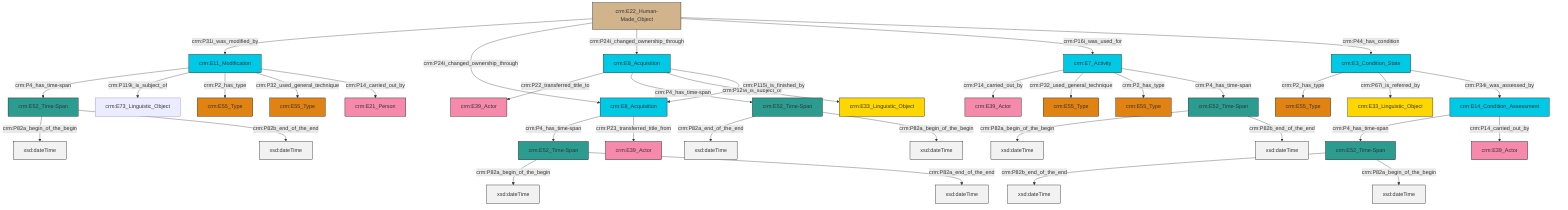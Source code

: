 graph TD
classDef Literal fill:#f2f2f2,stroke:#000000;
classDef CRM_Entity fill:#FFFFFF,stroke:#000000;
classDef Temporal_Entity fill:#00C9E6, stroke:#000000;
classDef Type fill:#E18312, stroke:#000000;
classDef Time-Span fill:#2C9C91, stroke:#000000;
classDef Appellation fill:#FFEB7F, stroke:#000000;
classDef Place fill:#008836, stroke:#000000;
classDef Persistent_Item fill:#B266B2, stroke:#000000;
classDef Conceptual_Object fill:#FFD700, stroke:#000000;
classDef Physical_Thing fill:#D2B48C, stroke:#000000;
classDef Actor fill:#f58aad, stroke:#000000;
classDef PC_Classes fill:#4ce600, stroke:#000000;
classDef Multi fill:#cccccc,stroke:#000000;

0["crm:E3_Condition_State"]:::Temporal_Entity -->|crm:P2_has_type| 1["crm:E55_Type"]:::Type
4["crm:E7_Activity"]:::Temporal_Entity -->|crm:P14_carried_out_by| 5["crm:E39_Actor"]:::Actor
6["crm:E22_Human-Made_Object"]:::Physical_Thing -->|crm:P31i_was_modified_by| 7["crm:E11_Modification"]:::Temporal_Entity
8["crm:E52_Time-Span"]:::Time-Span -->|crm:P82b_end_of_the_end| 9[xsd:dateTime]:::Literal
4["crm:E7_Activity"]:::Temporal_Entity -->|crm:P32_used_general_technique| 11["crm:E55_Type"]:::Type
12["crm:E52_Time-Span"]:::Time-Span -->|crm:P82a_begin_of_the_begin| 13[xsd:dateTime]:::Literal
7["crm:E11_Modification"]:::Temporal_Entity -->|crm:P4_has_time-span| 15["crm:E52_Time-Span"]:::Time-Span
16["crm:E8_Acquisition"]:::Temporal_Entity -->|crm:P22_transferred_title_to| 17["crm:E39_Actor"]:::Actor
6["crm:E22_Human-Made_Object"]:::Physical_Thing -->|crm:P24i_changed_ownership_through| 18["crm:E8_Acquisition"]:::Temporal_Entity
4["crm:E7_Activity"]:::Temporal_Entity -->|crm:P2_has_type| 19["crm:E55_Type"]:::Type
21["crm:E52_Time-Span"]:::Time-Span -->|crm:P82a_end_of_the_end| 22[xsd:dateTime]:::Literal
12["crm:E52_Time-Span"]:::Time-Span -->|crm:P82b_end_of_the_end| 23[xsd:dateTime]:::Literal
15["crm:E52_Time-Span"]:::Time-Span -->|crm:P82a_begin_of_the_begin| 26[xsd:dateTime]:::Literal
0["crm:E3_Condition_State"]:::Temporal_Entity -->|crm:P67i_is_referred_by| 29["crm:E33_Linguistic_Object"]:::Conceptual_Object
30["crm:E52_Time-Span"]:::Time-Span -->|crm:P82a_begin_of_the_begin| 31[xsd:dateTime]:::Literal
6["crm:E22_Human-Made_Object"]:::Physical_Thing -->|crm:P24i_changed_ownership_through| 16["crm:E8_Acquisition"]:::Temporal_Entity
16["crm:E8_Acquisition"]:::Temporal_Entity -->|crm:P4_has_time-span| 21["crm:E52_Time-Span"]:::Time-Span
4["crm:E7_Activity"]:::Temporal_Entity -->|crm:P4_has_time-span| 12["crm:E52_Time-Span"]:::Time-Span
38["crm:E14_Condition_Assessment"]:::Temporal_Entity -->|crm:P4_has_time-span| 8["crm:E52_Time-Span"]:::Time-Span
0["crm:E3_Condition_State"]:::Temporal_Entity -->|crm:P34i_was_assessed_by| 38["crm:E14_Condition_Assessment"]:::Temporal_Entity
18["crm:E8_Acquisition"]:::Temporal_Entity -->|crm:P4_has_time-span| 30["crm:E52_Time-Span"]:::Time-Span
6["crm:E22_Human-Made_Object"]:::Physical_Thing -->|crm:P16i_was_used_for| 4["crm:E7_Activity"]:::Temporal_Entity
16["crm:E8_Acquisition"]:::Temporal_Entity -->|crm:P129i_is_subject_of| 44["crm:E33_Linguistic_Object"]:::Conceptual_Object
8["crm:E52_Time-Span"]:::Time-Span -->|crm:P82a_begin_of_the_begin| 45[xsd:dateTime]:::Literal
15["crm:E52_Time-Span"]:::Time-Span -->|crm:P82b_end_of_the_end| 47[xsd:dateTime]:::Literal
21["crm:E52_Time-Span"]:::Time-Span -->|crm:P82a_begin_of_the_begin| 52[xsd:dateTime]:::Literal
6["crm:E22_Human-Made_Object"]:::Physical_Thing -->|crm:P44_has_condition| 0["crm:E3_Condition_State"]:::Temporal_Entity
7["crm:E11_Modification"]:::Temporal_Entity -->|crm:P119i_is_subject_of| 2["crm:E73_Linguistic_Object"]:::Default
7["crm:E11_Modification"]:::Temporal_Entity -->|crm:P2_has_type| 27["crm:E55_Type"]:::Type
30["crm:E52_Time-Span"]:::Time-Span -->|crm:P82a_end_of_the_end| 57[xsd:dateTime]:::Literal
7["crm:E11_Modification"]:::Temporal_Entity -->|crm:P32_used_general_technique| 34["crm:E55_Type"]:::Type
16["crm:E8_Acquisition"]:::Temporal_Entity -->|crm:P115i_is_finished_by| 18["crm:E8_Acquisition"]:::Temporal_Entity
38["crm:E14_Condition_Assessment"]:::Temporal_Entity -->|crm:P14_carried_out_by| 50["crm:E39_Actor"]:::Actor
7["crm:E11_Modification"]:::Temporal_Entity -->|crm:P14_carried_out_by| 24["crm:E21_Person"]:::Actor
18["crm:E8_Acquisition"]:::Temporal_Entity -->|crm:P23_transferred_title_from| 54["crm:E39_Actor"]:::Actor
